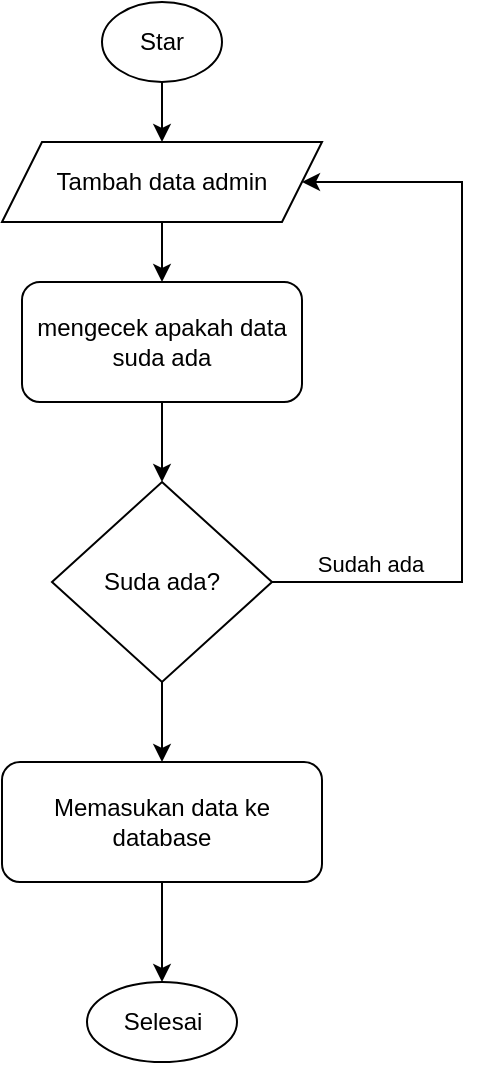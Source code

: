 <mxfile version="22.0.4" type="github">
  <diagram id="C5RBs43oDa-KdzZeNtuy" name="Page-1">
    <mxGraphModel dx="882" dy="413" grid="1" gridSize="10" guides="1" tooltips="1" connect="1" arrows="1" fold="1" page="1" pageScale="1" pageWidth="827" pageHeight="1169" math="0" shadow="0">
      <root>
        <mxCell id="WIyWlLk6GJQsqaUBKTNV-0" />
        <mxCell id="WIyWlLk6GJQsqaUBKTNV-1" parent="WIyWlLk6GJQsqaUBKTNV-0" />
        <mxCell id="4GK9nfaZv4dRDGrMhWC8-3" style="edgeStyle=orthogonalEdgeStyle;rounded=0;orthogonalLoop=1;jettySize=auto;html=1;exitX=0.5;exitY=1;exitDx=0;exitDy=0;entryX=0.5;entryY=0;entryDx=0;entryDy=0;" edge="1" parent="WIyWlLk6GJQsqaUBKTNV-1" source="4GK9nfaZv4dRDGrMhWC8-0" target="4GK9nfaZv4dRDGrMhWC8-1">
          <mxGeometry relative="1" as="geometry" />
        </mxCell>
        <mxCell id="4GK9nfaZv4dRDGrMhWC8-0" value="Star" style="ellipse;whiteSpace=wrap;html=1;" vertex="1" parent="WIyWlLk6GJQsqaUBKTNV-1">
          <mxGeometry x="240" y="40" width="60" height="40" as="geometry" />
        </mxCell>
        <mxCell id="4GK9nfaZv4dRDGrMhWC8-6" style="edgeStyle=orthogonalEdgeStyle;rounded=0;orthogonalLoop=1;jettySize=auto;html=1;exitX=0.5;exitY=1;exitDx=0;exitDy=0;" edge="1" parent="WIyWlLk6GJQsqaUBKTNV-1" source="4GK9nfaZv4dRDGrMhWC8-1" target="4GK9nfaZv4dRDGrMhWC8-5">
          <mxGeometry relative="1" as="geometry" />
        </mxCell>
        <mxCell id="4GK9nfaZv4dRDGrMhWC8-1" value="Tambah data admin" style="shape=parallelogram;perimeter=parallelogramPerimeter;whiteSpace=wrap;html=1;fixedSize=1;" vertex="1" parent="WIyWlLk6GJQsqaUBKTNV-1">
          <mxGeometry x="190" y="110" width="160" height="40" as="geometry" />
        </mxCell>
        <mxCell id="4GK9nfaZv4dRDGrMhWC8-8" style="edgeStyle=orthogonalEdgeStyle;rounded=0;orthogonalLoop=1;jettySize=auto;html=1;exitX=0.5;exitY=1;exitDx=0;exitDy=0;entryX=0.5;entryY=0;entryDx=0;entryDy=0;" edge="1" parent="WIyWlLk6GJQsqaUBKTNV-1" source="4GK9nfaZv4dRDGrMhWC8-5" target="4GK9nfaZv4dRDGrMhWC8-7">
          <mxGeometry relative="1" as="geometry" />
        </mxCell>
        <mxCell id="4GK9nfaZv4dRDGrMhWC8-5" value="mengecek apakah data suda ada" style="rounded=1;whiteSpace=wrap;html=1;" vertex="1" parent="WIyWlLk6GJQsqaUBKTNV-1">
          <mxGeometry x="200" y="180" width="140" height="60" as="geometry" />
        </mxCell>
        <mxCell id="4GK9nfaZv4dRDGrMhWC8-9" style="edgeStyle=orthogonalEdgeStyle;rounded=0;orthogonalLoop=1;jettySize=auto;html=1;exitX=1;exitY=0.5;exitDx=0;exitDy=0;entryX=1;entryY=0.5;entryDx=0;entryDy=0;" edge="1" parent="WIyWlLk6GJQsqaUBKTNV-1" source="4GK9nfaZv4dRDGrMhWC8-7" target="4GK9nfaZv4dRDGrMhWC8-1">
          <mxGeometry relative="1" as="geometry">
            <Array as="points">
              <mxPoint x="420" y="330" />
              <mxPoint x="420" y="130" />
            </Array>
          </mxGeometry>
        </mxCell>
        <mxCell id="4GK9nfaZv4dRDGrMhWC8-10" value="Sudah ada" style="edgeLabel;html=1;align=center;verticalAlign=middle;resizable=0;points=[];" vertex="1" connectable="0" parent="4GK9nfaZv4dRDGrMhWC8-9">
          <mxGeometry x="-0.741" y="9" relative="1" as="geometry">
            <mxPoint as="offset" />
          </mxGeometry>
        </mxCell>
        <mxCell id="4GK9nfaZv4dRDGrMhWC8-15" value="" style="edgeStyle=orthogonalEdgeStyle;rounded=0;orthogonalLoop=1;jettySize=auto;html=1;" edge="1" parent="WIyWlLk6GJQsqaUBKTNV-1" source="4GK9nfaZv4dRDGrMhWC8-7" target="4GK9nfaZv4dRDGrMhWC8-14">
          <mxGeometry relative="1" as="geometry" />
        </mxCell>
        <mxCell id="4GK9nfaZv4dRDGrMhWC8-7" value="Suda ada?" style="rhombus;whiteSpace=wrap;html=1;" vertex="1" parent="WIyWlLk6GJQsqaUBKTNV-1">
          <mxGeometry x="215" y="280" width="110" height="100" as="geometry" />
        </mxCell>
        <mxCell id="4GK9nfaZv4dRDGrMhWC8-19" style="edgeStyle=orthogonalEdgeStyle;rounded=0;orthogonalLoop=1;jettySize=auto;html=1;exitX=0.5;exitY=1;exitDx=0;exitDy=0;entryX=0.5;entryY=0;entryDx=0;entryDy=0;" edge="1" parent="WIyWlLk6GJQsqaUBKTNV-1" source="4GK9nfaZv4dRDGrMhWC8-14" target="4GK9nfaZv4dRDGrMhWC8-16">
          <mxGeometry relative="1" as="geometry" />
        </mxCell>
        <mxCell id="4GK9nfaZv4dRDGrMhWC8-14" value="Memasukan data ke database" style="rounded=1;whiteSpace=wrap;html=1;" vertex="1" parent="WIyWlLk6GJQsqaUBKTNV-1">
          <mxGeometry x="190" y="420" width="160" height="60" as="geometry" />
        </mxCell>
        <mxCell id="4GK9nfaZv4dRDGrMhWC8-16" value="Selesai" style="ellipse;whiteSpace=wrap;html=1;" vertex="1" parent="WIyWlLk6GJQsqaUBKTNV-1">
          <mxGeometry x="232.5" y="530" width="75" height="40" as="geometry" />
        </mxCell>
      </root>
    </mxGraphModel>
  </diagram>
</mxfile>
